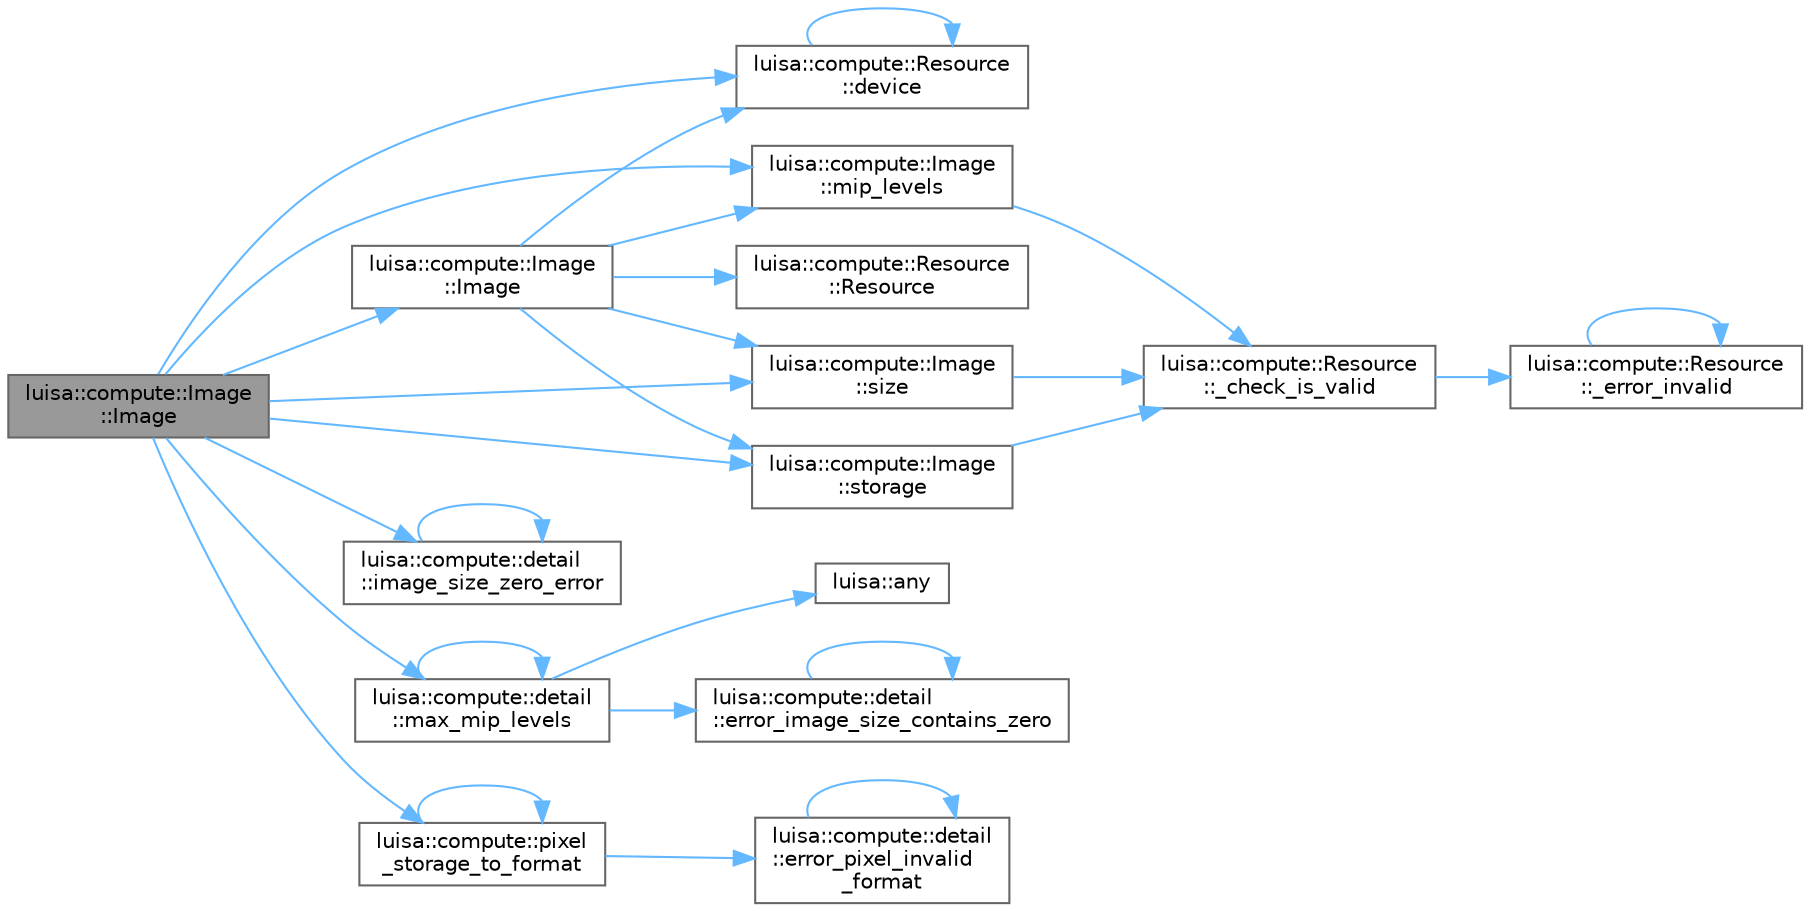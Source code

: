 digraph "luisa::compute::Image::Image"
{
 // LATEX_PDF_SIZE
  bgcolor="transparent";
  edge [fontname=Helvetica,fontsize=10,labelfontname=Helvetica,labelfontsize=10];
  node [fontname=Helvetica,fontsize=10,shape=box,height=0.2,width=0.4];
  rankdir="LR";
  Node1 [id="Node000001",label="luisa::compute::Image\l::Image",height=0.2,width=0.4,color="gray40", fillcolor="grey60", style="filled", fontcolor="black",tooltip=" "];
  Node1 -> Node2 [id="edge28_Node000001_Node000002",color="steelblue1",style="solid",tooltip=" "];
  Node2 [id="Node000002",label="luisa::compute::Resource\l::device",height=0.2,width=0.4,color="grey40", fillcolor="white", style="filled",URL="$classluisa_1_1compute_1_1_resource.html#a80d70cb175660af12e01637de33f32bc",tooltip=" "];
  Node2 -> Node2 [id="edge29_Node000002_Node000002",color="steelblue1",style="solid",tooltip=" "];
  Node1 -> Node3 [id="edge30_Node000001_Node000003",color="steelblue1",style="solid",tooltip=" "];
  Node3 [id="Node000003",label="luisa::compute::Image\l::Image",height=0.2,width=0.4,color="grey40", fillcolor="white", style="filled",URL="$classluisa_1_1compute_1_1_image.html#a77107761de59b5ad6ec28b89b69d61ab",tooltip=" "];
  Node3 -> Node2 [id="edge31_Node000003_Node000002",color="steelblue1",style="solid",tooltip=" "];
  Node3 -> Node4 [id="edge32_Node000003_Node000004",color="steelblue1",style="solid",tooltip=" "];
  Node4 [id="Node000004",label="luisa::compute::Image\l::mip_levels",height=0.2,width=0.4,color="grey40", fillcolor="white", style="filled",URL="$classluisa_1_1compute_1_1_image.html#a9d2e45a791d374277608e0a88b84fca9",tooltip=" "];
  Node4 -> Node5 [id="edge33_Node000004_Node000005",color="steelblue1",style="solid",tooltip=" "];
  Node5 [id="Node000005",label="luisa::compute::Resource\l::_check_is_valid",height=0.2,width=0.4,color="grey40", fillcolor="white", style="filled",URL="$classluisa_1_1compute_1_1_resource.html#acd4eeb601dbaa644497541380a30c9aa",tooltip=" "];
  Node5 -> Node6 [id="edge34_Node000005_Node000006",color="steelblue1",style="solid",tooltip=" "];
  Node6 [id="Node000006",label="luisa::compute::Resource\l::_error_invalid",height=0.2,width=0.4,color="grey40", fillcolor="white", style="filled",URL="$classluisa_1_1compute_1_1_resource.html#a98f3cf67e789cf526dce15ddbaf4b949",tooltip=" "];
  Node6 -> Node6 [id="edge35_Node000006_Node000006",color="steelblue1",style="solid",tooltip=" "];
  Node3 -> Node7 [id="edge36_Node000003_Node000007",color="steelblue1",style="solid",tooltip=" "];
  Node7 [id="Node000007",label="luisa::compute::Resource\l::Resource",height=0.2,width=0.4,color="grey40", fillcolor="white", style="filled",URL="$classluisa_1_1compute_1_1_resource.html#ad04c9df5461ad463bc3bfa340590a61a",tooltip=" "];
  Node3 -> Node8 [id="edge37_Node000003_Node000008",color="steelblue1",style="solid",tooltip=" "];
  Node8 [id="Node000008",label="luisa::compute::Image\l::size",height=0.2,width=0.4,color="grey40", fillcolor="white", style="filled",URL="$classluisa_1_1compute_1_1_image.html#aa5fee63faf68df03efd1f8b72d428288",tooltip=" "];
  Node8 -> Node5 [id="edge38_Node000008_Node000005",color="steelblue1",style="solid",tooltip=" "];
  Node3 -> Node9 [id="edge39_Node000003_Node000009",color="steelblue1",style="solid",tooltip=" "];
  Node9 [id="Node000009",label="luisa::compute::Image\l::storage",height=0.2,width=0.4,color="grey40", fillcolor="white", style="filled",URL="$classluisa_1_1compute_1_1_image.html#a1623e3088a8825a5e2557ed7ab3c1398",tooltip=" "];
  Node9 -> Node5 [id="edge40_Node000009_Node000005",color="steelblue1",style="solid",tooltip=" "];
  Node1 -> Node10 [id="edge41_Node000001_Node000010",color="steelblue1",style="solid",tooltip=" "];
  Node10 [id="Node000010",label="luisa::compute::detail\l::image_size_zero_error",height=0.2,width=0.4,color="grey40", fillcolor="white", style="filled",URL="$namespaceluisa_1_1compute_1_1detail.html#aea493bd802732dce36662e4d026cff72",tooltip=" "];
  Node10 -> Node10 [id="edge42_Node000010_Node000010",color="steelblue1",style="solid",tooltip=" "];
  Node1 -> Node11 [id="edge43_Node000001_Node000011",color="steelblue1",style="solid",tooltip=" "];
  Node11 [id="Node000011",label="luisa::compute::detail\l::max_mip_levels",height=0.2,width=0.4,color="grey40", fillcolor="white", style="filled",URL="$namespaceluisa_1_1compute_1_1detail.html#a02b39ecaf2209ab0ffa78e10d97cb140",tooltip=" "];
  Node11 -> Node12 [id="edge44_Node000011_Node000012",color="steelblue1",style="solid",tooltip=" "];
  Node12 [id="Node000012",label="luisa::any",height=0.2,width=0.4,color="grey40", fillcolor="white", style="filled",URL="$namespaceluisa.html#a4ce8440b45045057dd7530ff5860e706",tooltip="any of bool2 is true"];
  Node11 -> Node13 [id="edge45_Node000011_Node000013",color="steelblue1",style="solid",tooltip=" "];
  Node13 [id="Node000013",label="luisa::compute::detail\l::error_image_size_contains_zero",height=0.2,width=0.4,color="grey40", fillcolor="white", style="filled",URL="$namespaceluisa_1_1compute_1_1detail.html#ae66a47ef482ef5f118d045973d66eeab",tooltip=" "];
  Node13 -> Node13 [id="edge46_Node000013_Node000013",color="steelblue1",style="solid",tooltip=" "];
  Node11 -> Node11 [id="edge47_Node000011_Node000011",color="steelblue1",style="solid",tooltip=" "];
  Node1 -> Node4 [id="edge48_Node000001_Node000004",color="steelblue1",style="solid",tooltip=" "];
  Node1 -> Node14 [id="edge49_Node000001_Node000014",color="steelblue1",style="solid",tooltip=" "];
  Node14 [id="Node000014",label="luisa::compute::pixel\l_storage_to_format",height=0.2,width=0.4,color="grey40", fillcolor="white", style="filled",URL="$namespaceluisa_1_1compute.html#a04a8e74da49e66b33bfe56e94a65a3d9",tooltip=" "];
  Node14 -> Node15 [id="edge50_Node000014_Node000015",color="steelblue1",style="solid",tooltip=" "];
  Node15 [id="Node000015",label="luisa::compute::detail\l::error_pixel_invalid\l_format",height=0.2,width=0.4,color="grey40", fillcolor="white", style="filled",URL="$namespaceluisa_1_1compute_1_1detail.html#a84075a71c3b99cf97a6f4474a9a4929f",tooltip=" "];
  Node15 -> Node15 [id="edge51_Node000015_Node000015",color="steelblue1",style="solid",tooltip=" "];
  Node14 -> Node14 [id="edge52_Node000014_Node000014",color="steelblue1",style="solid",tooltip=" "];
  Node1 -> Node8 [id="edge53_Node000001_Node000008",color="steelblue1",style="solid",tooltip=" "];
  Node1 -> Node9 [id="edge54_Node000001_Node000009",color="steelblue1",style="solid",tooltip=" "];
}
